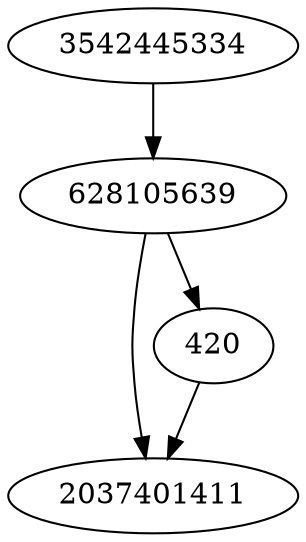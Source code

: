 strict digraph  {
2037401411;
420;
3542445334;
628105639;
420 -> 2037401411;
3542445334 -> 628105639;
628105639 -> 2037401411;
628105639 -> 420;
}
